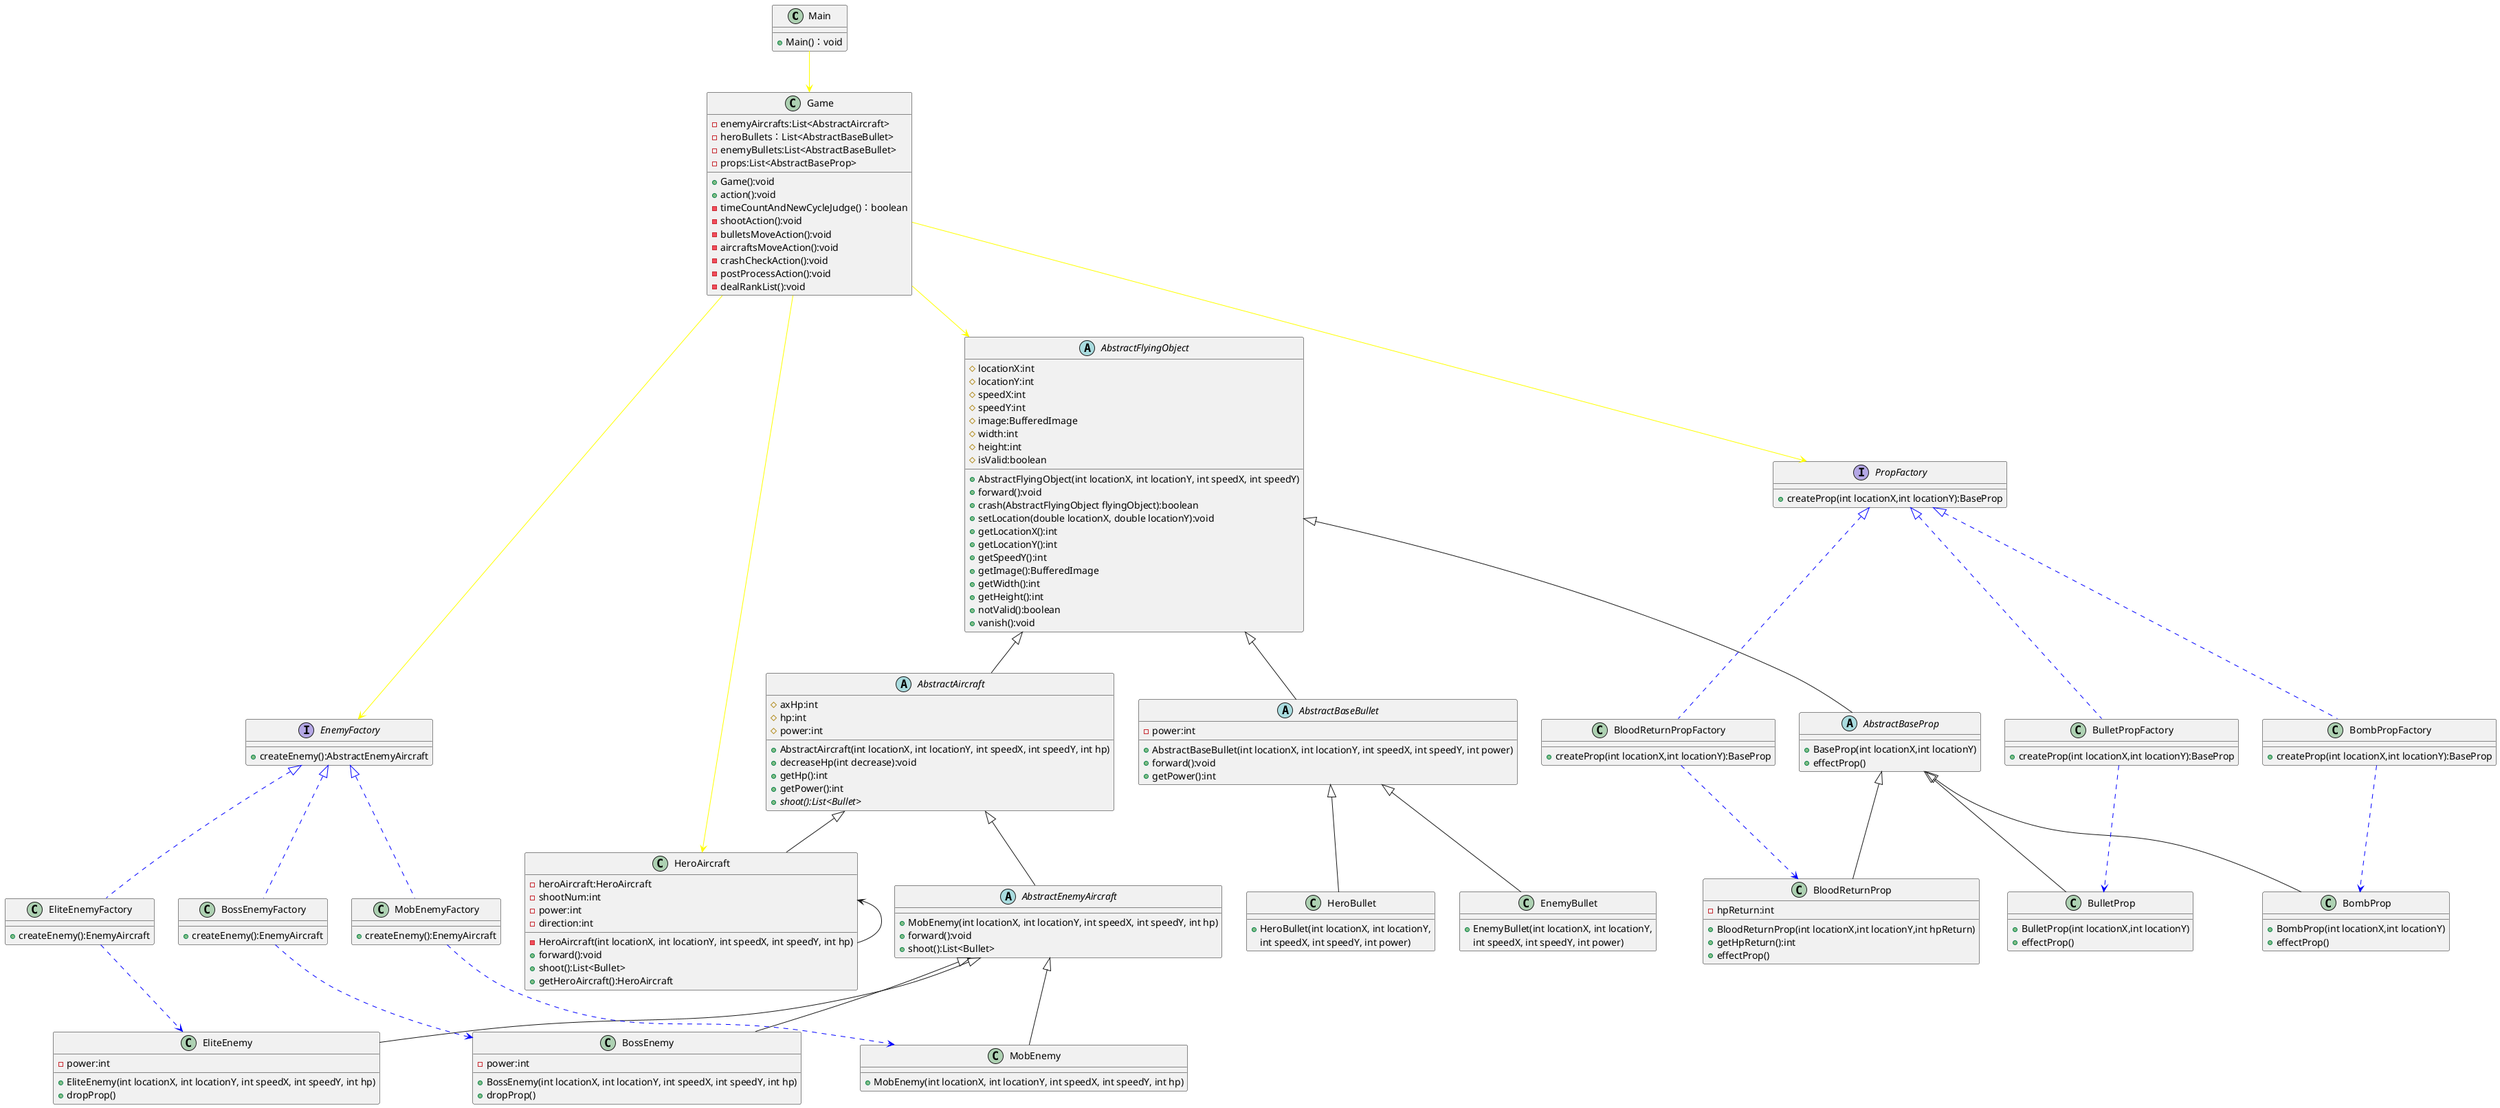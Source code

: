 @startuml
'https://plantuml.com/class-diagram

class Main
{
    + Main()：void
}

class Game
{
    - enemyAircrafts:List<AbstractAircraft>
    - heroBullets：List<AbstractBaseBullet>
    - enemyBullets:List<AbstractBaseBullet>
    - props:List<AbstractBaseProp>

    + Game():void
    + action():void
    - timeCountAndNewCycleJudge()：boolean
    - shootAction():void
    - bulletsMoveAction():void
    - aircraftsMoveAction():void
    - crashCheckAction():void
    - postProcessAction():void
    - dealRankList():void
}

abstract class AbstractFlyingObject
{
    # locationX:int
    # locationY:int
    # speedX:int
    # speedY:int
    # image:BufferedImage
    # width:int
    # height:int
    # isValid:boolean

    + AbstractFlyingObject(int locationX, int locationY, int speedX, int speedY)
    + forward():void
    + crash(AbstractFlyingObject flyingObject):boolean
    + setLocation(double locationX, double locationY):void
    + getLocationX():int
    + getLocationY():int
    + getSpeedY():int
    + getImage():BufferedImage
    + getWidth():int
    + getHeight():int
    + notValid():boolean
    + vanish():void
}


abstract class AbstractAircraft
{
	# axHp:int
    # hp:int
    # power:int
    + AbstractAircraft(int locationX, int locationY, int speedX, int speedY, int hp)
    + decreaseHp(int decrease):void
    + getHp():int
    + getPower():int
    + {abstract} shoot():List<Bullet>
 }

abstract class AbstractBaseBullet
{
    - power:int
    + AbstractBaseBullet(int locationX, int locationY, int speedX, int speedY, int power)
    + forward():void
	+ getPower():int
}

class HeroAircraft
{
    - heroAircraft:HeroAircraft
    - shootNum:int
    - power:int
    - direction:int
    - HeroAircraft(int locationX, int locationY, int speedX, int speedY, int hp)
    + forward():void
    + shoot():List<Bullet>
    + getHeroAircraft():HeroAircraft
}


abstract class AbstractEnemyAircraft{
    + MobEnemy(int locationX, int locationY, int speedX, int speedY, int hp)
    + forward():void
    + shoot():List<Bullet>
}

class MobEnemy {
    + MobEnemy(int locationX, int locationY, int speedX, int speedY, int hp)
}

class EliteEnemy{
    - power:int

    + EliteEnemy(int locationX, int locationY, int speedX, int speedY, int hp)
    + dropProp()
}

class BossEnemy{
    - power:int

    + BossEnemy(int locationX, int locationY, int speedX, int speedY, int hp)
    + dropProp()
}

class HeroBullet {
    + HeroBullet(int locationX, int locationY,
     int speedX, int speedY, int power)
}

class EnemyBullet {
    + EnemyBullet(int locationX, int locationY,
     int speedX, int speedY, int power)
}

abstract class AbstractBaseProp{

    + BaseProp(int locationX,int locationY)
    + effectProp()
}

class BloodReturnProp{
    - hpReturn:int

    + BloodReturnProp(int locationX,int locationY,int hpReturn)
    + getHpReturn():int
    + effectProp()
}

class BombProp{

    + BombProp(int locationX,int locationY)
    + effectProp()
}

class BulletProp{

    + BulletProp(int locationX,int locationY)
    + effectProp()
}

interface PropFactory
{
    + createProp(int locationX,int locationY):BaseProp
}

class BulletPropFactory
{
    + createProp(int locationX,int locationY):BaseProp
}

class BloodReturnPropFactory
{
    + createProp(int locationX,int locationY):BaseProp
}

class BombPropFactory
{
    + createProp(int locationX,int locationY):BaseProp
}

interface EnemyFactory
{
    + createEnemy():AbstractEnemyAircraft
}

class MobEnemyFactory
{
    + createEnemy():EnemyAircraft
}

class EliteEnemyFactory
{
    + createEnemy():EnemyAircraft
}

class BossEnemyFactory
{
    + createEnemy():EnemyAircraft
}

Main-->Game#yellow
Game-->HeroAircraft#yellow
Game-->AbstractFlyingObject#yellow
Game-->EnemyFactory#yellow
Game-->PropFactory#yellow

AbstractFlyingObject <|-- AbstractAircraft
AbstractFlyingObject <|-- AbstractBaseBullet
AbstractFlyingObject <|-- AbstractBaseProp

AbstractAircraft <|-- HeroAircraft
AbstractAircraft <|-- AbstractEnemyAircraft

AbstractEnemyAircraft<|--EliteEnemy
AbstractEnemyAircraft<|--BossEnemy
AbstractEnemyAircraft<|--MobEnemy

AbstractBaseBullet <|-- HeroBullet
AbstractBaseBullet <|-- EnemyBullet

AbstractBaseProp<|--BloodReturnProp
AbstractBaseProp<|--BombProp
AbstractBaseProp<|--BulletProp

PropFactory<|..BloodReturnPropFactory#blue
PropFactory<|..BombPropFactory#blue
PropFactory<|..BulletPropFactory#blue

BloodReturnPropFactory..>BloodReturnProp#blue
BulletPropFactory..>BulletProp#blue
BombPropFactory..>BombProp#blue

EnemyFactory<|..MobEnemyFactory#blue
EnemyFactory<|..EliteEnemyFactory#blue
EnemyFactory<|..BossEnemyFactory#blue

MobEnemyFactory..>MobEnemy#blue
EliteEnemyFactory..>EliteEnemy#blue
BossEnemyFactory..>BossEnemy#blue

HeroAircraft<--HeroAircraft



@enduml